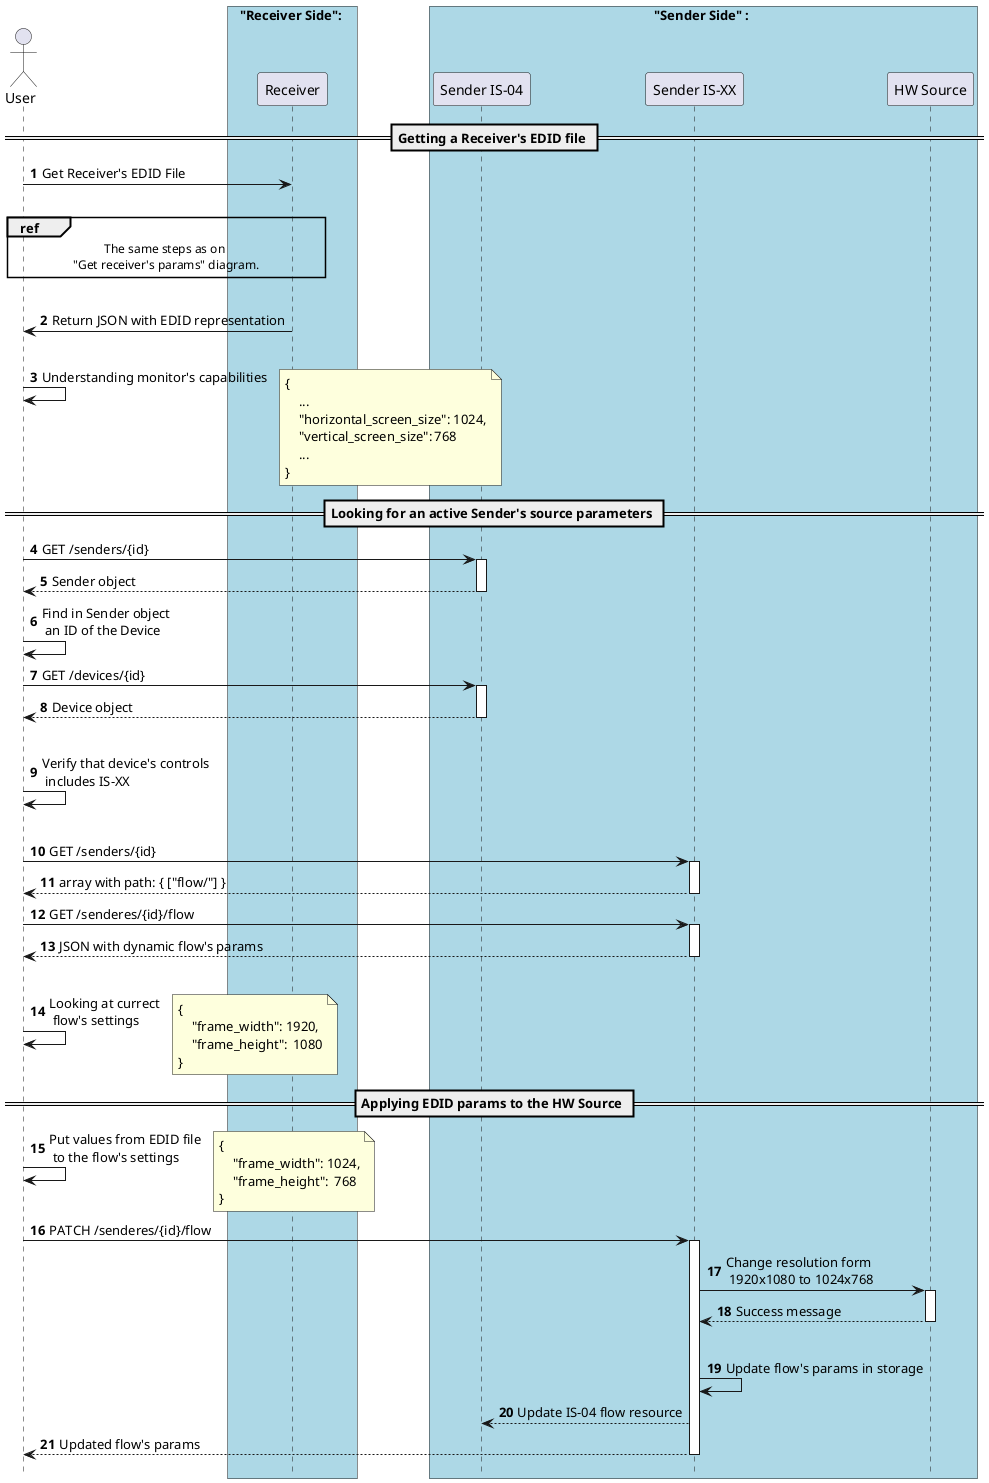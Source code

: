 @startuml Get receiver params sequence diagram

autonumber
hide footbox
skinparam BoxPadding 30

!pragma teoz true

actor User

box "Receiver Side": #LightBlue
participant "Receiver"
endbox
box "Sender Side" : #LightBlue
participant "Sender IS-04"
participant "Sender IS-XX"
participant "HW Source"
endbox


== Getting a Receiver's EDID file == 

User -> "Receiver" : Get Receiver's EDID File

|||
ref over User, Receiver : The same steps as on \n"Get receiver's params" diagram.
|||

"Receiver" -> "User" : Return JSON with EDID representation

|||

User -> User: Understanding monitor's capabilities
note right
{
    ...
    "horizontal_screen_size": 1024,
    "vertical_screen_size": 768
    ...
}
end note

== Looking for an active Sender's source parameters ==

User -> "Sender IS-04" ++ : GET /senders/{id}
return Sender object

User -> User : Find in Sender object\n an ID of the Device
User -> "Sender IS-04" ++ : GET /devices/{id}
return Device object

|||

User -> User : Verify that device's controls\n includes IS-XX

|||

User -> "Sender IS-XX" ++ : GET /senders/{id}
return array with path: { ["flow/"] }

User -> "Sender IS-XX" ++ : GET /senderes/{id}/flow
return JSON with dynamic flow's params

|||

User -> User: Looking at currect\n flow's settings 
note right
{
    "frame_width": 1920,
    "frame_height":  1080
}
end note

== Applying EDID params to the HW Source ==

User -> User: Put values from EDID file\n to the flow's settings
note right
{
    "frame_width": 1024,
    "frame_height":  768
}
end note

User -> "Sender IS-XX" ++: PATCH /senderes/{id}/flow

"Sender IS-XX" -> "HW Source" ++: Change resolution form\n 1920x1080 to 1024x768
return Success message

|||

"Sender IS-XX" -> "Sender IS-XX": Update flow's params in storage
"Sender IS-XX" --> "Sender IS-04": Update IS-04 flow resource

"Sender IS-XX" --> User: Updated flow's params
deactivate

@enduml